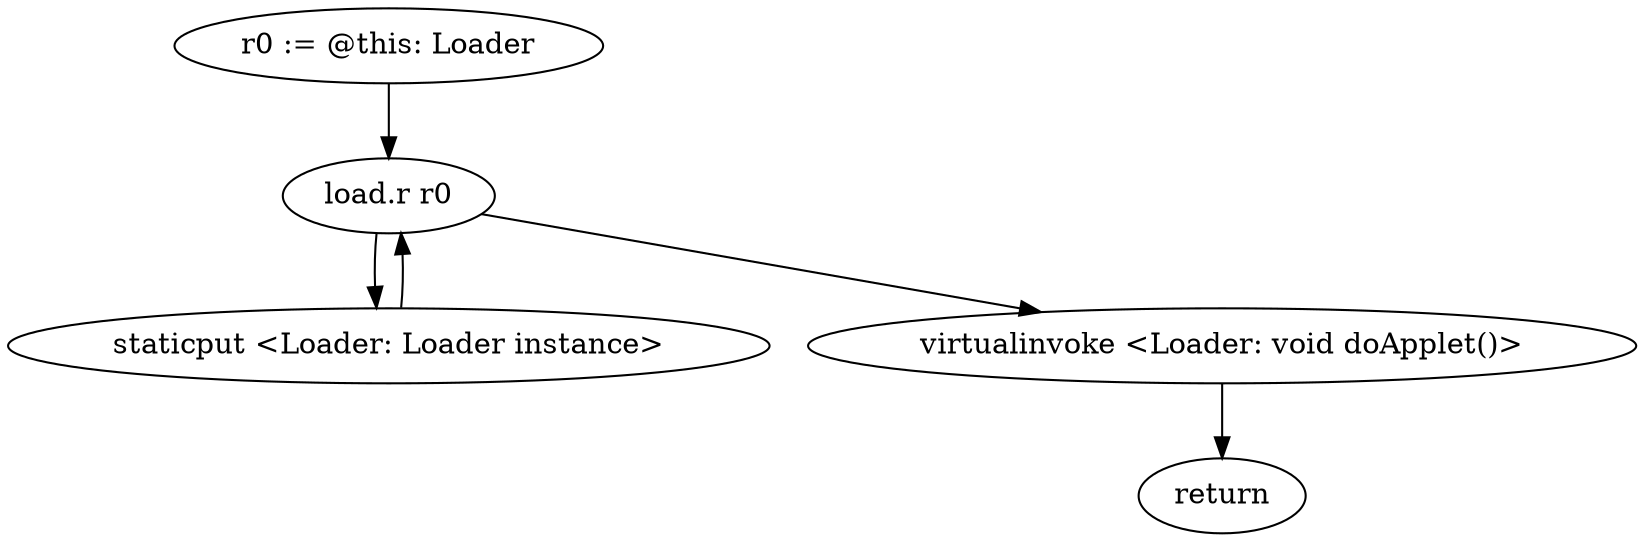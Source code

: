 digraph "" {
    "r0 := @this: Loader"
    "load.r r0"
    "r0 := @this: Loader"->"load.r r0";
    "staticput <Loader: Loader instance>"
    "load.r r0"->"staticput <Loader: Loader instance>";
    "staticput <Loader: Loader instance>"->"load.r r0";
    "virtualinvoke <Loader: void doApplet()>"
    "load.r r0"->"virtualinvoke <Loader: void doApplet()>";
    "return"
    "virtualinvoke <Loader: void doApplet()>"->"return";
}
